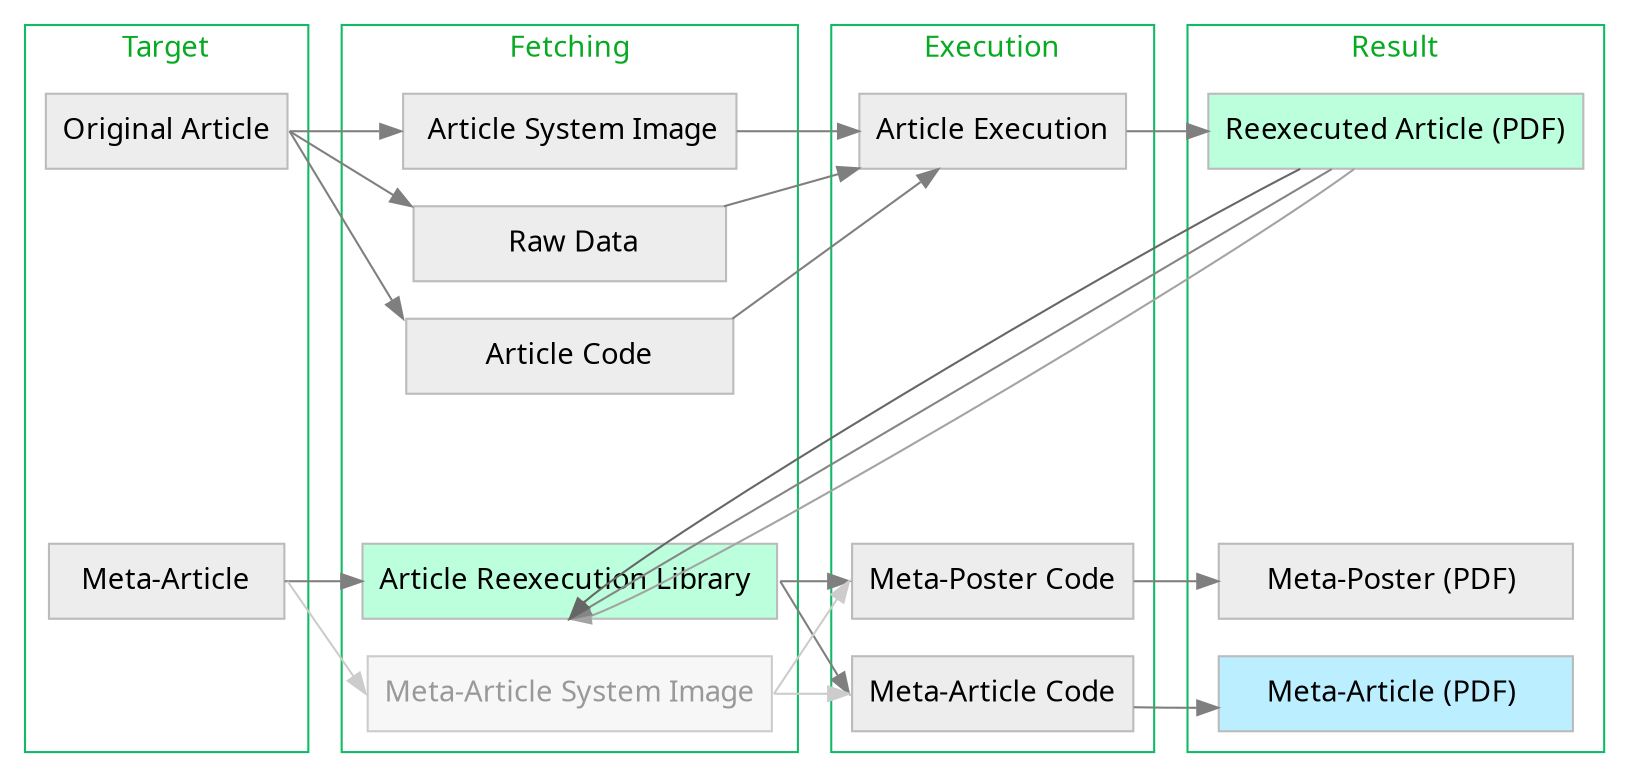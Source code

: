 digraph graphname {
    size="14,8";
    graph [fontname = "sans", margin=0, splines=line];
    rankdir="LR";
    node [fontname = "sans", style=filled];
    edge [fontname = "sans", color=gray50];
    subgraph cluster0 {
        margin=10;
        label = "Target";
        fontcolor = "#07aa22";
        color = "#11bb66";

        oa[label="Original Article", shape=box, color="#BBBBBB", fillcolor=grey93];
        blank00 [style=invis];
        blank01 [style=invis];
        blank02 [style=invis];
        ma[label="  Meta-Article  ", shape=box, color="#BBBBBB", fillcolor=grey93];
        blank04 [style=invis];
        }
        //{rank=same; opf_; Con}

    oa:e -> si:w;
    blank00 -> rd [style=invis];
    blank01 -> ac [style=invis];
    blank02 -> blank12 [style=invis];
    oa:e -> rd:nw [constraint=false];
    oa:e -> ac:nw [constraint=false];
    ma -> arl;
    ma:e -> mss:w [constraint=false, color="#CCCCCC"];
    blank04 -> mss [style=invis];

    subgraph cluster1 {
        margin=10;
        label = "Fetching";
        fontcolor = "#07aa22";
        color = "#11bb66";

        si[label=" Article System Image", shape=box, color="#BBBBBB", fillcolor=grey93];
        rd[label="          Raw Data         ", shape=box, color="#BBBBBB", fillcolor=grey93];
        ac[label="        Article Code        ", shape=box, color="#BBBBBB", fillcolor=grey93];
        blank12 [style=invis];
        arl[label="Article Reexecution Library ", shape=box, color="#BBBBBB", fillcolor="#bbffdd"];
        mss[label="Meta-Article System Image", shape=box, color="#CCCCCC", fillcolor=grey97, fontcolor="#999999"]
        }

    si -> ae [weight=9];
    rd -> blank21 [style=invis];
    arl:e -> mpc:w;
    ac -> blank22[style=invis];
    blank12 -> blank23 [style=invis];
    rd:ne -> ae [constraint=false];
    ac:ne-> ae [constraint=false];
    arl:e -> mac:w [constraint=false];
    mss -> mac [style=invis];
    mss:e -> mac:w [constraint=false, color="#CCCCCC"]
    mss:e -> mpc:w [constraint=false, color="#CCCCCC"]

    subgraph cluster2 {
        margin=10;
        label = "Execution";
        fontcolor = "#07aa22";
        color = "#11bb66";

        ae[label="Article Execution", shape=box, color="#BBBBBB", fillcolor=grey93];
        blank21 [style=invis];
        blank22 [style=invis];
        blank23 [style=invis];
        mpc[label="Meta-Poster Code", shape=box, color="#BBBBBB", fillcolor=grey93];
        mac[label="Meta-Article Code", shape=box, color="#BBBBBB", fillcolor=grey93];
        }

    ae -> ra;
    blank21 -> blank30 [style=invis];
    blank22 -> blank31 [style=invis];
    blank31 -> blank23 [style=invis];
    blank23 -> blank33 [style=invis]
    mpc -> mpp;
    mac -> map [constraint=false];

    subgraph cluster3 {
        margin=10;
        label = "Result";
        fontcolor = "#07aa22";
        color = "#11bb66";

        ra[label="Reexecuted Article (PDF)", shape=box, color="#BBBBBB", fillcolor="#bbffdd"];
        blank30 [style=invis];
        blank31 [style=invis];
        map[label="    Meta-Article (PDF)     ", shape=box, color="#BBBBBB", fillcolor="#bbeeff"];
        mpp[label="    Meta-Poster (PDF)     ", shape=box, color="#BBBBBB", fillcolor=grey93];
        blank33 [style=invis];
        }
    ra -> arl:s [constraint=false, color=grey64];
    ra -> arl:s [constraint=false, color=grey52];
    ra -> arl:s [constraint=false, color=grey40];
    mac -> map [style=invis];
}
